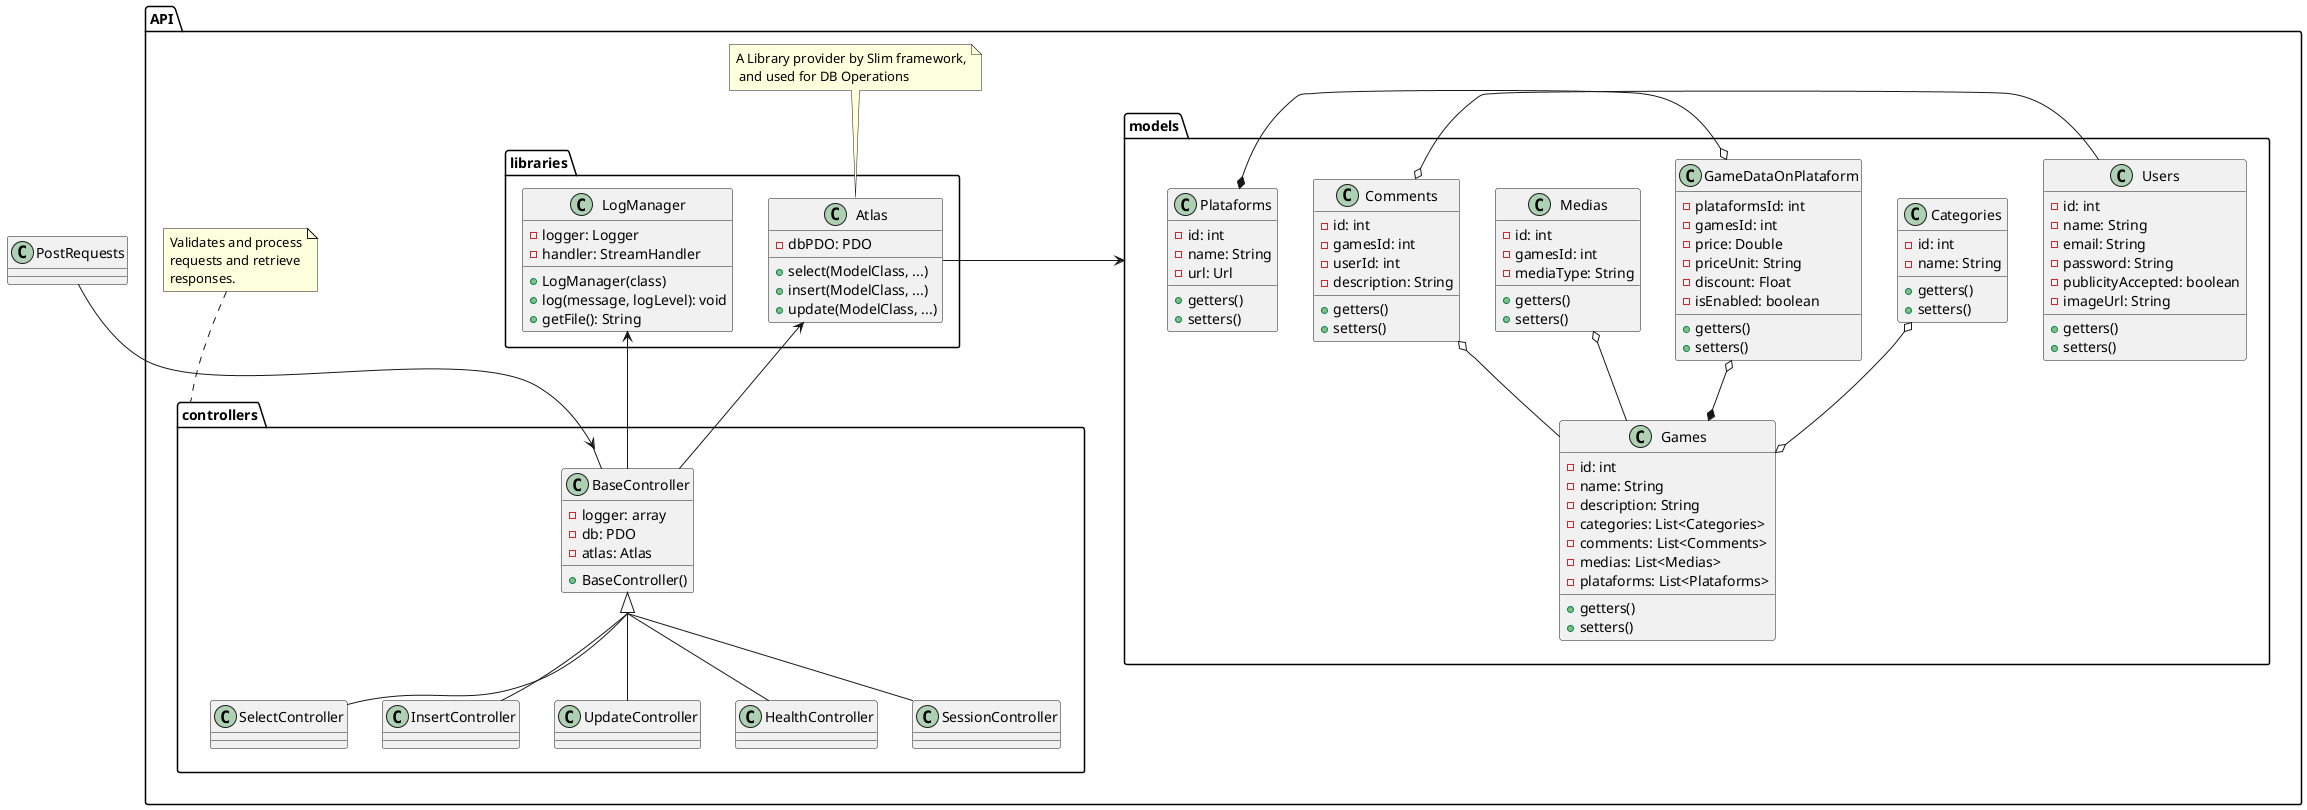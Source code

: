 @startuml API Class Diagram
skinparam groupInheritance 3
class PostRequests {}
namespace API {
 namespace libraries {
  class LogManager {
   -logger: Logger
   -handler: StreamHandler
   +LogManager(class)
   +log(message, logLevel): void
   +getFile(): String
  }

  class Atlas {
    -dbPDO: PDO
    +select(ModelClass, ...)
    +insert(ModelClass, ...)
    +update(ModelClass, ...)
  }
 }
 namespace models {
  class Games {
   -id: int
   -name: String
   -description: String
   -categories: List<Categories>
   -comments: List<Comments>
   -medias: List<Medias>
   -plataforms: List<Plataforms>
   +getters()
   +setters()
  }
  class Categories {
   -id: int
   -name: String
   +getters()
   +setters()
  }
  class Comments {
   -id: int
   -gamesId: int
   -userId: int
   -description: String
   +getters()
   +setters()
  }
  class Medias {
   -id: int
   -gamesId: int
   -mediaType: String
   +getters()
   +setters()
  }
  class Plataforms {
   -id: int
   -name: String
   -url: Url
   +getters()
   +setters()
  }
  class GameDataOnPlataform {
   -plataformsId: int
   -gamesId: int
   -price: Double
   -priceUnit: String
   -discount: Float
   -isEnabled: boolean
   +getters()
   +setters()
  }
  class Users {
   -id: int
   -name: String
   -email: String
   -password: String
   -publicityAccepted: boolean
   -imageUrl: String
   +getters()
   +setters()
  }
  GameDataOnPlataform o--* Games
  Plataforms *-r-o GameDataOnPlataform 
  Categories o--o Games
  Comments o-- Games
  Comments o-r- Users 
  Medias o-- Games
 }

 namespace controllers {
  class BaseController {
   -logger: array
   -db: PDO
   -atlas: Atlas
   +BaseController()
  }

  class SelectController extends BaseController {}
  class InsertController extends BaseController {}
  class UpdateController extends BaseController {}
  class HealthController extends BaseController {}
  class SessionController extends BaseController {}

  .PostRequests --> BaseController 
  API.libraries.LogManager <-- BaseController 
  API.libraries.Atlas <-- BaseController 

  API.libraries.Atlas -r-> API.models
 }
 
 note top of API.libraries.Atlas: A Library provider by Slim framework,\n and used for DB Operations
 note top of API.controllers: Validates and process\nrequests and retrieve\nresponses.
}
@enduml
